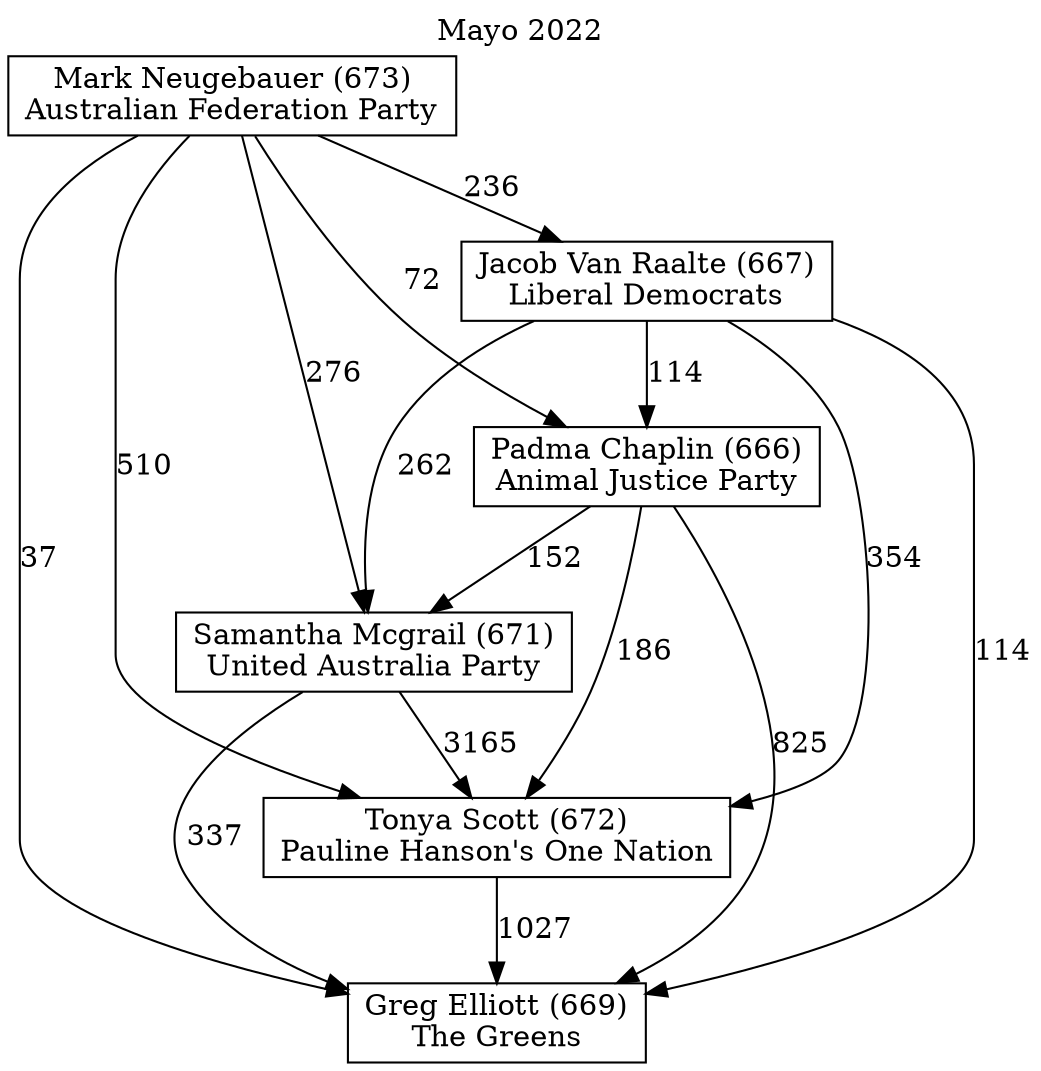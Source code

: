 // House preference flow
digraph "Greg Elliott (669)_Mayo_2022" {
	graph [label="Mayo 2022" labelloc=t mclimit=10]
	node [shape=box]
	"Padma Chaplin (666)" [label="Padma Chaplin (666)
Animal Justice Party"]
	"Mark Neugebauer (673)" [label="Mark Neugebauer (673)
Australian Federation Party"]
	"Jacob Van Raalte (667)" [label="Jacob Van Raalte (667)
Liberal Democrats"]
	"Greg Elliott (669)" [label="Greg Elliott (669)
The Greens"]
	"Tonya Scott (672)" [label="Tonya Scott (672)
Pauline Hanson's One Nation"]
	"Samantha Mcgrail (671)" [label="Samantha Mcgrail (671)
United Australia Party"]
	"Jacob Van Raalte (667)" -> "Greg Elliott (669)" [label=114]
	"Jacob Van Raalte (667)" -> "Padma Chaplin (666)" [label=114]
	"Samantha Mcgrail (671)" -> "Greg Elliott (669)" [label=337]
	"Jacob Van Raalte (667)" -> "Samantha Mcgrail (671)" [label=262]
	"Padma Chaplin (666)" -> "Tonya Scott (672)" [label=186]
	"Padma Chaplin (666)" -> "Greg Elliott (669)" [label=825]
	"Mark Neugebauer (673)" -> "Padma Chaplin (666)" [label=72]
	"Mark Neugebauer (673)" -> "Tonya Scott (672)" [label=510]
	"Padma Chaplin (666)" -> "Samantha Mcgrail (671)" [label=152]
	"Mark Neugebauer (673)" -> "Greg Elliott (669)" [label=37]
	"Samantha Mcgrail (671)" -> "Tonya Scott (672)" [label=3165]
	"Mark Neugebauer (673)" -> "Jacob Van Raalte (667)" [label=236]
	"Mark Neugebauer (673)" -> "Samantha Mcgrail (671)" [label=276]
	"Tonya Scott (672)" -> "Greg Elliott (669)" [label=1027]
	"Jacob Van Raalte (667)" -> "Tonya Scott (672)" [label=354]
}
